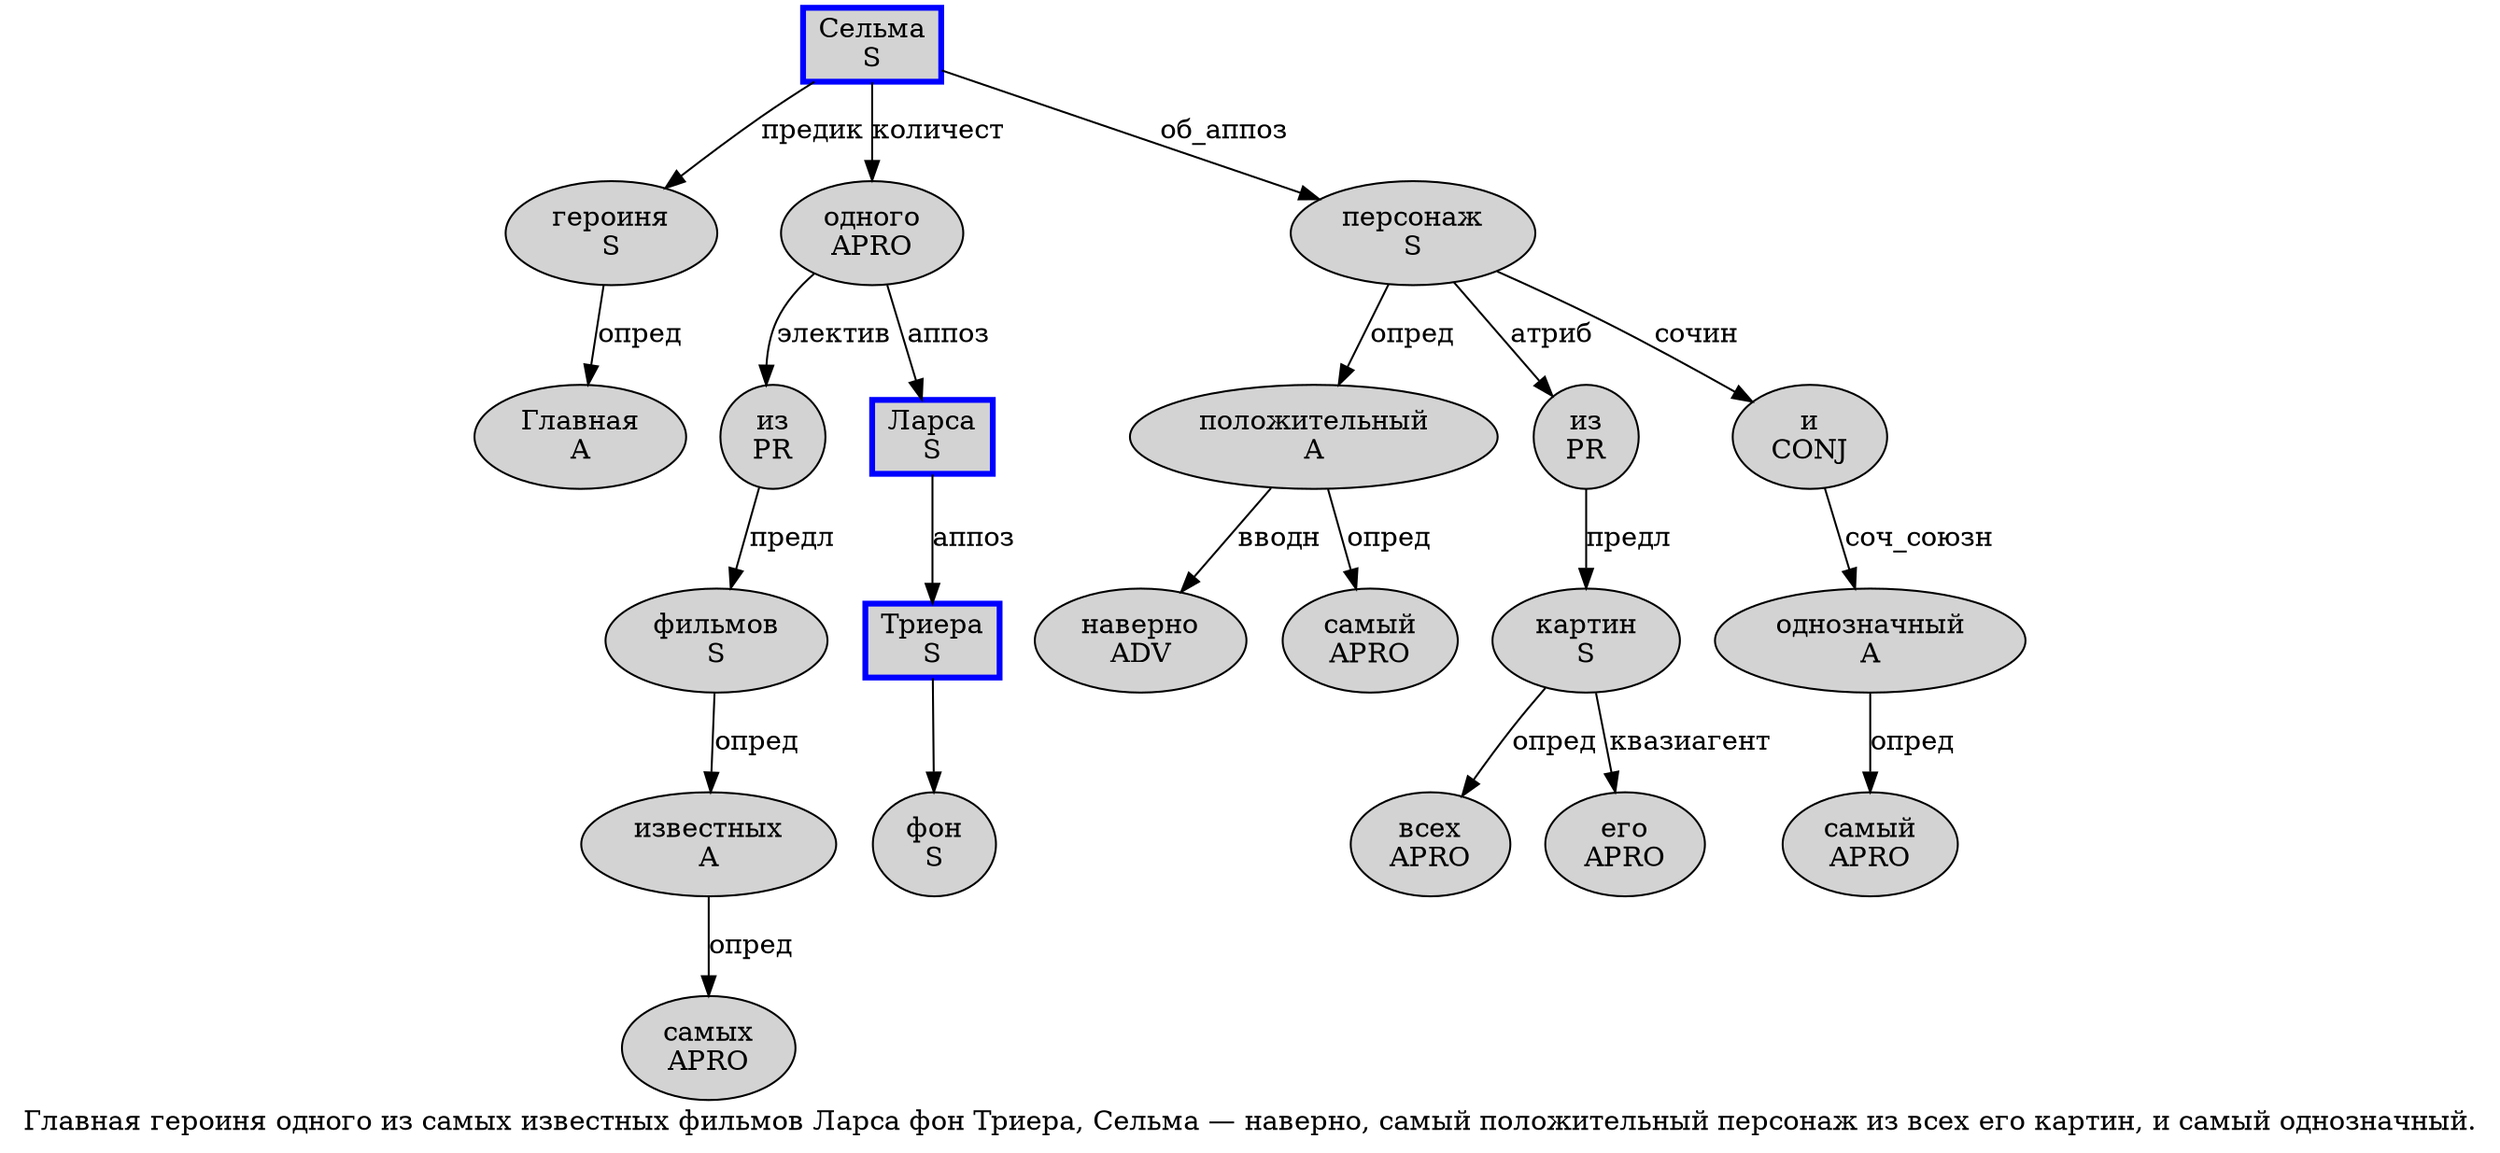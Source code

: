 digraph SENTENCE_397 {
	graph [label="Главная героиня одного из самых известных фильмов Ларса фон Триера, Сельма — наверно, самый положительный персонаж из всех его картин, и самый однозначный."]
	node [style=filled]
		0 [label="Главная
A" color="" fillcolor=lightgray penwidth=1 shape=ellipse]
		1 [label="героиня
S" color="" fillcolor=lightgray penwidth=1 shape=ellipse]
		2 [label="одного
APRO" color="" fillcolor=lightgray penwidth=1 shape=ellipse]
		3 [label="из
PR" color="" fillcolor=lightgray penwidth=1 shape=ellipse]
		4 [label="самых
APRO" color="" fillcolor=lightgray penwidth=1 shape=ellipse]
		5 [label="известных
A" color="" fillcolor=lightgray penwidth=1 shape=ellipse]
		6 [label="фильмов
S" color="" fillcolor=lightgray penwidth=1 shape=ellipse]
		7 [label="Ларса
S" color=blue fillcolor=lightgray penwidth=3 shape=box]
		8 [label="фон
S" color="" fillcolor=lightgray penwidth=1 shape=ellipse]
		9 [label="Триера
S" color=blue fillcolor=lightgray penwidth=3 shape=box]
		11 [label="Сельма
S" color=blue fillcolor=lightgray penwidth=3 shape=box]
		13 [label="наверно
ADV" color="" fillcolor=lightgray penwidth=1 shape=ellipse]
		15 [label="самый
APRO" color="" fillcolor=lightgray penwidth=1 shape=ellipse]
		16 [label="положительный
A" color="" fillcolor=lightgray penwidth=1 shape=ellipse]
		17 [label="персонаж
S" color="" fillcolor=lightgray penwidth=1 shape=ellipse]
		18 [label="из
PR" color="" fillcolor=lightgray penwidth=1 shape=ellipse]
		19 [label="всех
APRO" color="" fillcolor=lightgray penwidth=1 shape=ellipse]
		20 [label="его
APRO" color="" fillcolor=lightgray penwidth=1 shape=ellipse]
		21 [label="картин
S" color="" fillcolor=lightgray penwidth=1 shape=ellipse]
		23 [label="и
CONJ" color="" fillcolor=lightgray penwidth=1 shape=ellipse]
		24 [label="самый
APRO" color="" fillcolor=lightgray penwidth=1 shape=ellipse]
		25 [label="однозначный
A" color="" fillcolor=lightgray penwidth=1 shape=ellipse]
			23 -> 25 [label="соч_союзн"]
			7 -> 9 [label="аппоз"]
			25 -> 24 [label="опред"]
			16 -> 13 [label="вводн"]
			16 -> 15 [label="опред"]
			3 -> 6 [label="предл"]
			18 -> 21 [label="предл"]
			1 -> 0 [label="опред"]
			5 -> 4 [label="опред"]
			2 -> 3 [label="электив"]
			2 -> 7 [label="аппоз"]
			17 -> 16 [label="опред"]
			17 -> 18 [label="атриб"]
			17 -> 23 [label="сочин"]
			6 -> 5 [label="опред"]
			21 -> 19 [label="опред"]
			21 -> 20 [label="квазиагент"]
			9 -> 8
			11 -> 1 [label="предик"]
			11 -> 2 [label="количест"]
			11 -> 17 [label="об_аппоз"]
}